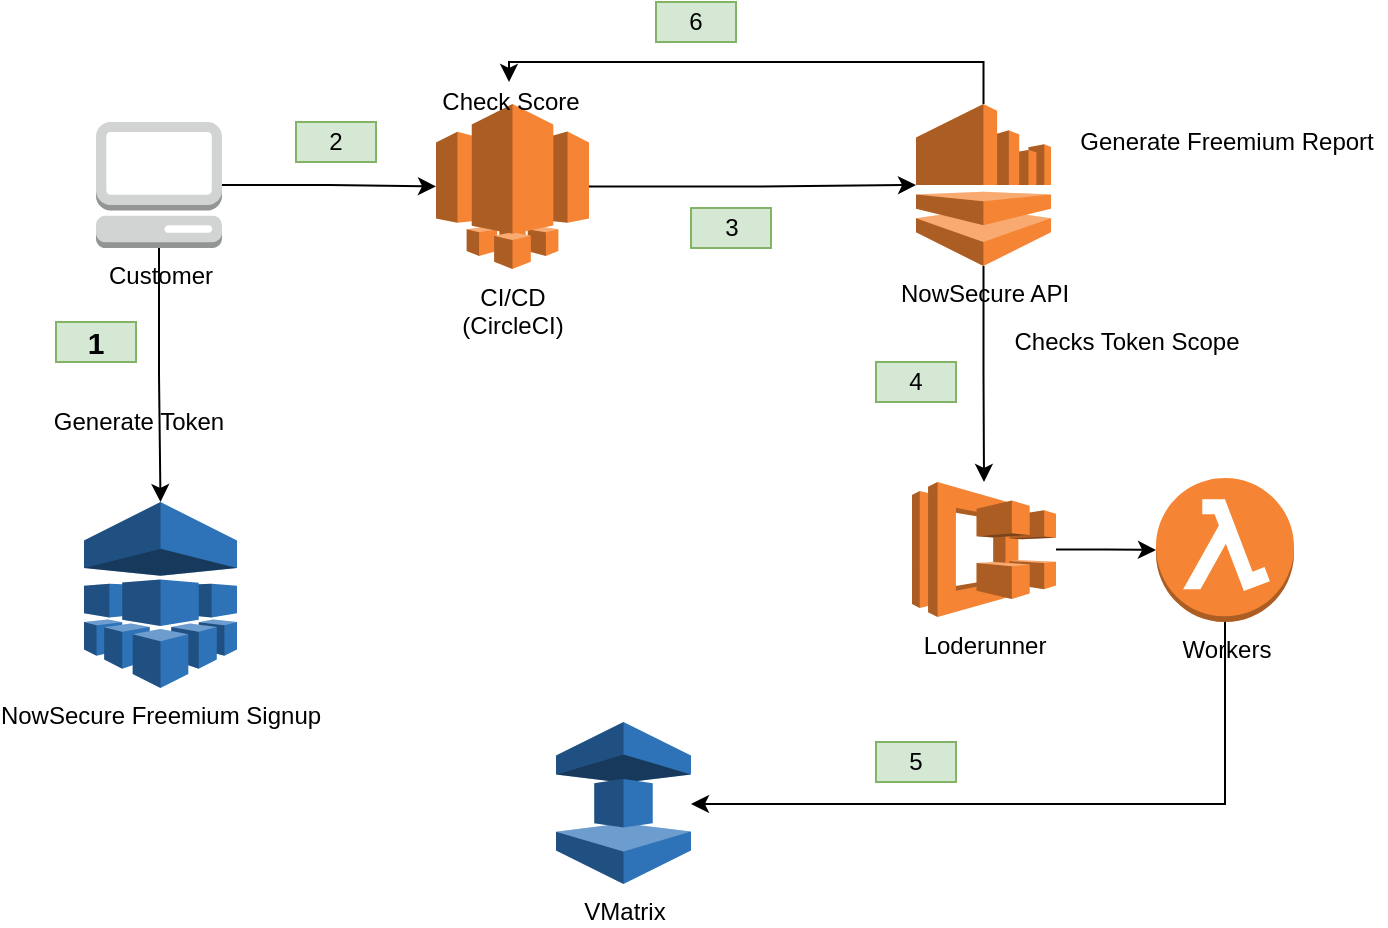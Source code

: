 <mxfile version="12.6.5" type="github">
  <diagram id="QFNICSCTPkYUP-uv8fpC" name="Page-1">
    <mxGraphModel dx="1290" dy="717" grid="1" gridSize="10" guides="1" tooltips="1" connect="1" arrows="1" fold="1" page="1" pageScale="1" pageWidth="850" pageHeight="1100" math="0" shadow="0">
      <root>
        <mxCell id="0"/>
        <mxCell id="1" parent="0"/>
        <mxCell id="yDaRSCVt8-MsHjQYt3Yu-6" style="edgeStyle=orthogonalEdgeStyle;rounded=0;orthogonalLoop=1;jettySize=auto;html=1;entryX=0;entryY=0.5;entryDx=0;entryDy=0;entryPerimeter=0;" parent="1" source="yDaRSCVt8-MsHjQYt3Yu-2" target="yDaRSCVt8-MsHjQYt3Yu-5" edge="1">
          <mxGeometry relative="1" as="geometry"/>
        </mxCell>
        <mxCell id="yDaRSCVt8-MsHjQYt3Yu-8" style="edgeStyle=orthogonalEdgeStyle;rounded=0;orthogonalLoop=1;jettySize=auto;html=1;" parent="1" source="yDaRSCVt8-MsHjQYt3Yu-2" target="yDaRSCVt8-MsHjQYt3Yu-7" edge="1">
          <mxGeometry relative="1" as="geometry"/>
        </mxCell>
        <mxCell id="yDaRSCVt8-MsHjQYt3Yu-2" value="Customer" style="outlineConnect=0;dashed=0;verticalLabelPosition=bottom;verticalAlign=top;align=center;html=1;shape=mxgraph.aws3.management_console;fillColor=#D2D3D3;gradientColor=none;" parent="1" vertex="1">
          <mxGeometry x="90" y="100" width="63" height="63" as="geometry"/>
        </mxCell>
        <mxCell id="yDaRSCVt8-MsHjQYt3Yu-12" style="edgeStyle=orthogonalEdgeStyle;rounded=0;orthogonalLoop=1;jettySize=auto;html=1;" parent="1" source="yDaRSCVt8-MsHjQYt3Yu-5" target="yDaRSCVt8-MsHjQYt3Yu-10" edge="1">
          <mxGeometry relative="1" as="geometry"/>
        </mxCell>
        <mxCell id="yDaRSCVt8-MsHjQYt3Yu-5" value="CI/CD&lt;br&gt;(CircleCI)" style="outlineConnect=0;dashed=0;verticalLabelPosition=bottom;verticalAlign=top;align=center;html=1;shape=mxgraph.aws3.lightsail;fillColor=#F58534;gradientColor=none;" parent="1" vertex="1">
          <mxGeometry x="260" y="91" width="76.5" height="82.5" as="geometry"/>
        </mxCell>
        <mxCell id="yDaRSCVt8-MsHjQYt3Yu-7" value="NowSecure Freemium Signup" style="outlineConnect=0;dashed=0;verticalLabelPosition=bottom;verticalAlign=top;align=center;html=1;shape=mxgraph.aws3.machine_learning;fillColor=#2E73B8;gradientColor=none;" parent="1" vertex="1">
          <mxGeometry x="84" y="290" width="76.5" height="93" as="geometry"/>
        </mxCell>
        <mxCell id="yDaRSCVt8-MsHjQYt3Yu-9" value="Generate Token" style="text;html=1;align=center;verticalAlign=middle;resizable=0;points=[];autosize=1;" parent="1" vertex="1">
          <mxGeometry x="60.5" y="240" width="100" height="20" as="geometry"/>
        </mxCell>
        <mxCell id="yDaRSCVt8-MsHjQYt3Yu-16" style="edgeStyle=orthogonalEdgeStyle;rounded=0;orthogonalLoop=1;jettySize=auto;html=1;" parent="1" source="yDaRSCVt8-MsHjQYt3Yu-10" target="yDaRSCVt8-MsHjQYt3Yu-14" edge="1">
          <mxGeometry relative="1" as="geometry"/>
        </mxCell>
        <mxCell id="tZJmIT26EKjCxx3d9ed4-3" style="edgeStyle=orthogonalEdgeStyle;rounded=0;orthogonalLoop=1;jettySize=auto;html=1;" parent="1" source="yDaRSCVt8-MsHjQYt3Yu-10" target="tZJmIT26EKjCxx3d9ed4-2" edge="1">
          <mxGeometry relative="1" as="geometry">
            <Array as="points">
              <mxPoint x="534" y="70"/>
            </Array>
          </mxGeometry>
        </mxCell>
        <mxCell id="yDaRSCVt8-MsHjQYt3Yu-10" value="NowSecure API" style="outlineConnect=0;dashed=0;verticalLabelPosition=bottom;verticalAlign=top;align=center;html=1;shape=mxgraph.aws3.kinesis;fillColor=#F58534;gradientColor=none;" parent="1" vertex="1">
          <mxGeometry x="500" y="91" width="67.5" height="81" as="geometry"/>
        </mxCell>
        <mxCell id="yDaRSCVt8-MsHjQYt3Yu-13" value="Checks Token Scope" style="text;html=1;align=center;verticalAlign=middle;resizable=0;points=[];autosize=1;" parent="1" vertex="1">
          <mxGeometry x="540" y="200" width="130" height="20" as="geometry"/>
        </mxCell>
        <mxCell id="yDaRSCVt8-MsHjQYt3Yu-18" style="edgeStyle=orthogonalEdgeStyle;rounded=0;orthogonalLoop=1;jettySize=auto;html=1;" parent="1" source="yDaRSCVt8-MsHjQYt3Yu-19" target="yDaRSCVt8-MsHjQYt3Yu-17" edge="1">
          <mxGeometry relative="1" as="geometry">
            <Array as="points">
              <mxPoint x="655" y="441"/>
            </Array>
          </mxGeometry>
        </mxCell>
        <mxCell id="yDaRSCVt8-MsHjQYt3Yu-20" style="edgeStyle=orthogonalEdgeStyle;rounded=0;orthogonalLoop=1;jettySize=auto;html=1;" parent="1" source="yDaRSCVt8-MsHjQYt3Yu-14" target="yDaRSCVt8-MsHjQYt3Yu-19" edge="1">
          <mxGeometry relative="1" as="geometry"/>
        </mxCell>
        <mxCell id="yDaRSCVt8-MsHjQYt3Yu-14" value="Loderunner" style="outlineConnect=0;dashed=0;verticalLabelPosition=bottom;verticalAlign=top;align=center;html=1;shape=mxgraph.aws3.ecs;fillColor=#F58534;gradientColor=none;" parent="1" vertex="1">
          <mxGeometry x="498" y="280" width="72" height="67.5" as="geometry"/>
        </mxCell>
        <mxCell id="yDaRSCVt8-MsHjQYt3Yu-17" value="VMatrix" style="outlineConnect=0;dashed=0;verticalLabelPosition=bottom;verticalAlign=top;align=center;html=1;shape=mxgraph.aws3.elasticache;fillColor=#2E73B8;gradientColor=none;" parent="1" vertex="1">
          <mxGeometry x="320" y="400" width="67.5" height="81" as="geometry"/>
        </mxCell>
        <mxCell id="yDaRSCVt8-MsHjQYt3Yu-19" value="Workers" style="outlineConnect=0;dashed=0;verticalLabelPosition=bottom;verticalAlign=top;align=center;html=1;shape=mxgraph.aws3.lambda_function;fillColor=#F58534;gradientColor=none;" parent="1" vertex="1">
          <mxGeometry x="620" y="278" width="69" height="72" as="geometry"/>
        </mxCell>
        <mxCell id="tZJmIT26EKjCxx3d9ed4-1" value="Generate Freemium Report" style="text;html=1;align=center;verticalAlign=middle;resizable=0;points=[];autosize=1;" parent="1" vertex="1">
          <mxGeometry x="574.5" y="100" width="160" height="20" as="geometry"/>
        </mxCell>
        <mxCell id="tZJmIT26EKjCxx3d9ed4-2" value="Check Score" style="text;html=1;align=center;verticalAlign=middle;resizable=0;points=[];autosize=1;" parent="1" vertex="1">
          <mxGeometry x="256.5" y="80" width="80" height="20" as="geometry"/>
        </mxCell>
        <mxCell id="znhJKs_x1snLGu4U3SmE-1" value="&lt;font style=&quot;font-size: 15px&quot;&gt;&lt;b&gt;1&lt;/b&gt;&lt;/font&gt;" style="text;html=1;strokeColor=#82b366;fillColor=#d5e8d4;align=center;verticalAlign=middle;whiteSpace=wrap;rounded=0;" vertex="1" parent="1">
          <mxGeometry x="70" y="200" width="40" height="20" as="geometry"/>
        </mxCell>
        <mxCell id="znhJKs_x1snLGu4U3SmE-2" value="2" style="text;html=1;strokeColor=#82b366;fillColor=#d5e8d4;align=center;verticalAlign=middle;whiteSpace=wrap;rounded=0;" vertex="1" parent="1">
          <mxGeometry x="190" y="100" width="40" height="20" as="geometry"/>
        </mxCell>
        <mxCell id="znhJKs_x1snLGu4U3SmE-4" value="3" style="text;html=1;strokeColor=#82b366;fillColor=#d5e8d4;align=center;verticalAlign=middle;whiteSpace=wrap;rounded=0;" vertex="1" parent="1">
          <mxGeometry x="387.5" y="143" width="40" height="20" as="geometry"/>
        </mxCell>
        <mxCell id="znhJKs_x1snLGu4U3SmE-5" value="4" style="text;html=1;strokeColor=#82b366;fillColor=#d5e8d4;align=center;verticalAlign=middle;whiteSpace=wrap;rounded=0;" vertex="1" parent="1">
          <mxGeometry x="480" y="220" width="40" height="20" as="geometry"/>
        </mxCell>
        <mxCell id="znhJKs_x1snLGu4U3SmE-6" value="5" style="text;html=1;strokeColor=#82b366;fillColor=#d5e8d4;align=center;verticalAlign=middle;whiteSpace=wrap;rounded=0;" vertex="1" parent="1">
          <mxGeometry x="480" y="410" width="40" height="20" as="geometry"/>
        </mxCell>
        <mxCell id="znhJKs_x1snLGu4U3SmE-7" value="6" style="text;html=1;strokeColor=#82b366;fillColor=#d5e8d4;align=center;verticalAlign=middle;whiteSpace=wrap;rounded=0;" vertex="1" parent="1">
          <mxGeometry x="370" y="40" width="40" height="20" as="geometry"/>
        </mxCell>
      </root>
    </mxGraphModel>
  </diagram>
</mxfile>

